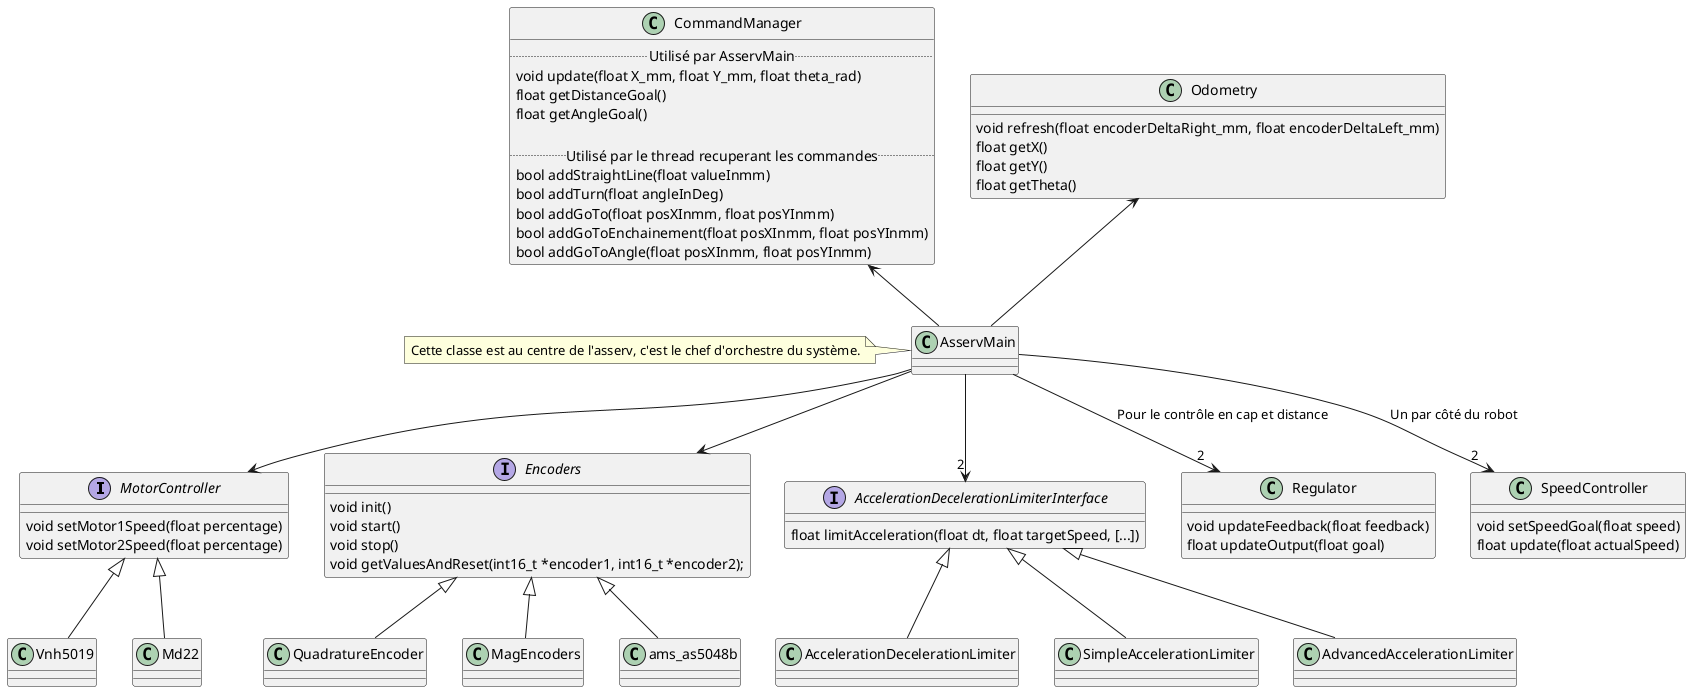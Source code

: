 @startuml
interface MotorController {
void setMotor1Speed(float percentage)
void setMotor2Speed(float percentage)
}

interface Encoders {
void init()
void start()
void stop()
void getValuesAndReset(int16_t *encoder1, int16_t *encoder2);
}


class AsservMain
note left : Cette classe est au centre de l'asserv, c'est le chef d'orchestre du système.

interface AccelerationDecelerationLimiterInterface {
float limitAcceleration(float dt, float targetSpeed, [...])
}



class Odometry {
void refresh(float encoderDeltaRight_mm, float encoderDeltaLeft_mm)
float getX()
float getY()
float getTheta()
}

class Regulator {
void updateFeedback(float feedback)
float updateOutput(float goal)
}

class SpeedController {
void setSpeedGoal(float speed)
float update(float actualSpeed)
}

class CommandManager {
.. Utilisé par AsservMain ..
void update(float X_mm, float Y_mm, float theta_rad)
float getDistanceGoal()
float getAngleGoal()

.. Utilisé par le thread recuperant les commandes ..
bool addStraightLine(float valueInmm)
bool addTurn(float angleInDeg)
bool addGoTo(float posXInmm, float posYInmm)
bool addGoToEnchainement(float posXInmm, float posYInmm)
bool addGoToAngle(float posXInmm, float posYInmm)
}

AsservMain --> MotorController
MotorController <|-- Vnh5019
MotorController <|-- Md22

AsservMain --> Encoders
Encoders <|-- QuadratureEncoder
Encoders <|-- MagEncoders
Encoders <|-- ams_as5048b

AccelerationDecelerationLimiterInterface <|-- AccelerationDecelerationLimiter
AccelerationDecelerationLimiterInterface <|-- SimpleAccelerationLimiter
AccelerationDecelerationLimiterInterface <|-- AdvancedAccelerationLimiter

AsservMain -up-> Odometry
AsservMain --> "2" SpeedController : Un par côté du robot
AsservMain --> "2" Regulator : Pour le contrôle en cap et distance
AsservMain --> "2" AccelerationDecelerationLimiterInterface
AsservMain -up-> CommandManager
@enduml